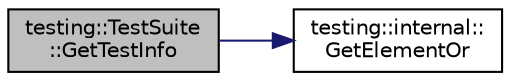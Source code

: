 digraph "testing::TestSuite::GetTestInfo"
{
 // LATEX_PDF_SIZE
  bgcolor="transparent";
  edge [fontname="Helvetica",fontsize="10",labelfontname="Helvetica",labelfontsize="10"];
  node [fontname="Helvetica",fontsize="10",shape=record];
  rankdir="LR";
  Node1 [label="testing::TestSuite\l::GetTestInfo",height=0.2,width=0.4,color="black", fillcolor="grey75", style="filled", fontcolor="black",tooltip=" "];
  Node1 -> Node2 [color="midnightblue",fontsize="10",style="solid",fontname="Helvetica"];
  Node2 [label="testing::internal::\lGetElementOr",height=0.2,width=0.4,color="black",URL="$namespacetesting_1_1internal.html#a71fdd20a0686bea3dc0cdcd95e0bca1c",tooltip=" "];
}
